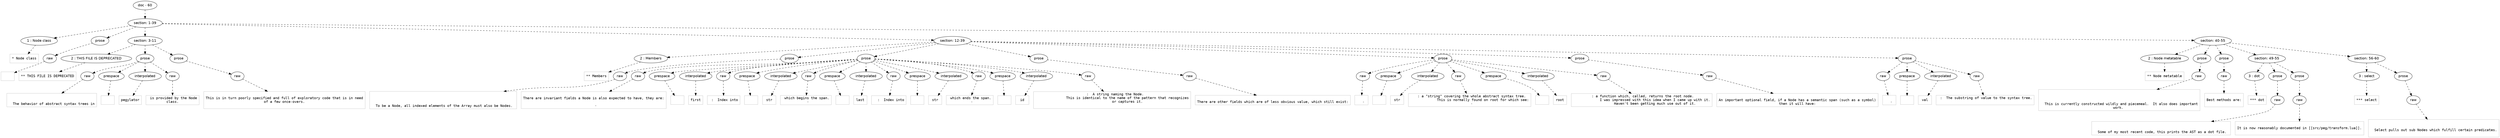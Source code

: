 digraph hierarchy {

node [fontname=Helvetica]
edge [style=dashed]

doc_0 [label="doc - 60"]


doc_0 -> { section_1}
{rank=same; section_1}

section_1 [label="section: 1-39"]


section_1 -> { header_2 prose_3 section_4 section_5 section_6}
{rank=same; header_2 prose_3 section_4 section_5 section_6}

header_2 [label="1 : Node class"]

prose_3 [label="prose"]

section_4 [label="section: 3-11"]

section_5 [label="section: 12-39"]

section_6 [label="section: 40-55"]


header_2 -> leaf_7
leaf_7  [color=Gray,shape=rectangle,fontname=Inconsolata,label="* Node class"]
prose_3 -> { raw_8}
{rank=same; raw_8}

raw_8 [label="raw"]


raw_8 -> leaf_9
leaf_9  [color=Gray,shape=rectangle,fontname=Inconsolata,label="
"]
section_4 -> { header_10 prose_11 prose_12}
{rank=same; header_10 prose_11 prose_12}

header_10 [label="2 : THIS FILE IS DEPRECATED"]

prose_11 [label="prose"]

prose_12 [label="prose"]


header_10 -> leaf_13
leaf_13  [color=Gray,shape=rectangle,fontname=Inconsolata,label="** THIS FILE IS DEPRECATED"]
prose_11 -> { raw_14 prespace_15 interpolated_16 raw_17}
{rank=same; raw_14 prespace_15 interpolated_16 raw_17}

raw_14 [label="raw"]

prespace_15 [label="prespace"]

interpolated_16 [label="interpolated"]

raw_17 [label="raw"]


raw_14 -> leaf_18
leaf_18  [color=Gray,shape=rectangle,fontname=Inconsolata,label="

  The behavior of abstract syntax trees in"]
prespace_15 -> leaf_19
leaf_19  [color=Gray,shape=rectangle,fontname=Inconsolata,label=" "]
interpolated_16 -> leaf_20
leaf_20  [color=Gray,shape=rectangle,fontname=Inconsolata,label="pegylator"]
raw_17 -> leaf_21
leaf_21  [color=Gray,shape=rectangle,fontname=Inconsolata,label=" is provided by the Node
class.
"]
prose_12 -> { raw_22}
{rank=same; raw_22}

raw_22 [label="raw"]


raw_22 -> leaf_23
leaf_23  [color=Gray,shape=rectangle,fontname=Inconsolata,label="
This is in turn poorly specified and full of exploratory code that is in need
of a few once-overs.

"]
section_5 -> { header_24 prose_25 prose_26 prose_27 prose_28 prose_29 prose_30}
{rank=same; header_24 prose_25 prose_26 prose_27 prose_28 prose_29 prose_30}

header_24 [label="2 : Members"]

prose_25 [label="prose"]

prose_26 [label="prose"]

prose_27 [label="prose"]

prose_28 [label="prose"]

prose_29 [label="prose"]

prose_30 [label="prose"]


header_24 -> leaf_31
leaf_31  [color=Gray,shape=rectangle,fontname=Inconsolata,label="** Members"]
prose_25 -> { raw_32}
{rank=same; raw_32}

raw_32 [label="raw"]


raw_32 -> leaf_33
leaf_33  [color=Gray,shape=rectangle,fontname=Inconsolata,label="


  To be a Node, all indexed elements of the Array must also be Nodes. 
"]
prose_26 -> { raw_34 prespace_35 interpolated_36 raw_37 prespace_38 interpolated_39 raw_40 prespace_41 interpolated_42 raw_43 prespace_44 interpolated_45 raw_46 prespace_47 interpolated_48 raw_49}
{rank=same; raw_34 prespace_35 interpolated_36 raw_37 prespace_38 interpolated_39 raw_40 prespace_41 interpolated_42 raw_43 prespace_44 interpolated_45 raw_46 prespace_47 interpolated_48 raw_49}

raw_34 [label="raw"]

prespace_35 [label="prespace"]

interpolated_36 [label="interpolated"]

raw_37 [label="raw"]

prespace_38 [label="prespace"]

interpolated_39 [label="interpolated"]

raw_40 [label="raw"]

prespace_41 [label="prespace"]

interpolated_42 [label="interpolated"]

raw_43 [label="raw"]

prespace_44 [label="prespace"]

interpolated_45 [label="interpolated"]

raw_46 [label="raw"]

prespace_47 [label="prespace"]

interpolated_48 [label="interpolated"]

raw_49 [label="raw"]


raw_34 -> leaf_50
leaf_50  [color=Gray,shape=rectangle,fontname=Inconsolata,label="
There are invariant fields a Node is also expected to have, they are:
 
  -"]
prespace_35 -> leaf_51
leaf_51  [color=Gray,shape=rectangle,fontname=Inconsolata,label=" "]
interpolated_36 -> leaf_52
leaf_52  [color=Gray,shape=rectangle,fontname=Inconsolata,label="first"]
raw_37 -> leaf_53
leaf_53  [color=Gray,shape=rectangle,fontname=Inconsolata,label=" :  Index into"]
prespace_38 -> leaf_54
leaf_54  [color=Gray,shape=rectangle,fontname=Inconsolata,label=" "]
interpolated_39 -> leaf_55
leaf_55  [color=Gray,shape=rectangle,fontname=Inconsolata,label="str"]
raw_40 -> leaf_56
leaf_56  [color=Gray,shape=rectangle,fontname=Inconsolata,label=" which begins the span.
  -"]
prespace_41 -> leaf_57
leaf_57  [color=Gray,shape=rectangle,fontname=Inconsolata,label=" "]
interpolated_42 -> leaf_58
leaf_58  [color=Gray,shape=rectangle,fontname=Inconsolata,label="last"]
raw_43 -> leaf_59
leaf_59  [color=Gray,shape=rectangle,fontname=Inconsolata,label="  :  Index into"]
prespace_44 -> leaf_60
leaf_60  [color=Gray,shape=rectangle,fontname=Inconsolata,label=" "]
interpolated_45 -> leaf_61
leaf_61  [color=Gray,shape=rectangle,fontname=Inconsolata,label="str"]
raw_46 -> leaf_62
leaf_62  [color=Gray,shape=rectangle,fontname=Inconsolata,label=" which ends the span.
  -"]
prespace_47 -> leaf_63
leaf_63  [color=Gray,shape=rectangle,fontname=Inconsolata,label=" "]
interpolated_48 -> leaf_64
leaf_64  [color=Gray,shape=rectangle,fontname=Inconsolata,label="id"]
raw_49 -> leaf_65
leaf_65  [color=Gray,shape=rectangle,fontname=Inconsolata,label="    :  A string naming the Node. 
               This is identical to the name of the pattern that recognizes
               or captures it.

"]
prose_27 -> { raw_66}
{rank=same; raw_66}

raw_66 [label="raw"]


raw_66 -> leaf_67
leaf_67  [color=Gray,shape=rectangle,fontname=Inconsolata,label="
There are other fields which are of less obvious value, which still exist:
"]
prose_28 -> { raw_68 prespace_69 interpolated_70 raw_71 prespace_72 interpolated_73 raw_74}
{rank=same; raw_68 prespace_69 interpolated_70 raw_71 prespace_72 interpolated_73 raw_74}

raw_68 [label="raw"]

prespace_69 [label="prespace"]

interpolated_70 [label="interpolated"]

raw_71 [label="raw"]

prespace_72 [label="prespace"]

interpolated_73 [label="interpolated"]

raw_74 [label="raw"]


raw_68 -> leaf_75
leaf_75  [color=Gray,shape=rectangle,fontname=Inconsolata,label="
  -"]
prespace_69 -> leaf_76
leaf_76  [color=Gray,shape=rectangle,fontname=Inconsolata,label=" "]
interpolated_70 -> leaf_77
leaf_77  [color=Gray,shape=rectangle,fontname=Inconsolata,label="str"]
raw_71 -> leaf_78
leaf_78  [color=Gray,shape=rectangle,fontname=Inconsolata,label="  : a \"string\" covering the whole abstract syntax tree.
             This is normally found on root for which see:
  -"]
prespace_72 -> leaf_79
leaf_79  [color=Gray,shape=rectangle,fontname=Inconsolata,label=" "]
interpolated_73 -> leaf_80
leaf_80  [color=Gray,shape=rectangle,fontname=Inconsolata,label="root"]
raw_74 -> leaf_81
leaf_81  [color=Gray,shape=rectangle,fontname=Inconsolata,label=" : a function which, called, returns the root node.
             I was impressed with this idea when I came up with it.
             Haven't been getting much use out of it.
"]
prose_29 -> { raw_82}
{rank=same; raw_82}

raw_82 [label="raw"]


raw_82 -> leaf_83
leaf_83  [color=Gray,shape=rectangle,fontname=Inconsolata,label="
An important optional field, if a Node has a semantic span (such as a symbol)
then it will have:
"]
prose_30 -> { raw_84 prespace_85 interpolated_86 raw_87}
{rank=same; raw_84 prespace_85 interpolated_86 raw_87}

raw_84 [label="raw"]

prespace_85 [label="prespace"]

interpolated_86 [label="interpolated"]

raw_87 [label="raw"]


raw_84 -> leaf_88
leaf_88  [color=Gray,shape=rectangle,fontname=Inconsolata,label="
  -"]
prespace_85 -> leaf_89
leaf_89  [color=Gray,shape=rectangle,fontname=Inconsolata,label=" "]
interpolated_86 -> leaf_90
leaf_90  [color=Gray,shape=rectangle,fontname=Inconsolata,label="val"]
raw_87 -> leaf_91
leaf_91  [color=Gray,shape=rectangle,fontname=Inconsolata,label=" :  The substring of value to the syntax tree.

"]
section_6 -> { header_92 prose_93 prose_94 section_95 section_96}
{rank=same; header_92 prose_93 prose_94 section_95 section_96}

header_92 [label="2 : Node metatable"]

prose_93 [label="prose"]

prose_94 [label="prose"]

section_95 [label="section: 49-55"]

section_96 [label="section: 56-60"]


header_92 -> leaf_97
leaf_97  [color=Gray,shape=rectangle,fontname=Inconsolata,label="** Node metatable"]
prose_93 -> { raw_98}
{rank=same; raw_98}

raw_98 [label="raw"]


raw_98 -> leaf_99
leaf_99  [color=Gray,shape=rectangle,fontname=Inconsolata,label="


  This is currently constructed wildly and piecemeal.  It also does important
work. 
"]
prose_94 -> { raw_100}
{rank=same; raw_100}

raw_100 [label="raw"]


raw_100 -> leaf_101
leaf_101  [color=Gray,shape=rectangle,fontname=Inconsolata,label="
Best methods are:

"]
section_95 -> { header_102 prose_103 prose_104}
{rank=same; header_102 prose_103 prose_104}

header_102 [label="3 : dot"]

prose_103 [label="prose"]

prose_104 [label="prose"]


header_102 -> leaf_105
leaf_105  [color=Gray,shape=rectangle,fontname=Inconsolata,label="*** dot"]
prose_103 -> { raw_106}
{rank=same; raw_106}

raw_106 [label="raw"]


raw_106 -> leaf_107
leaf_107  [color=Gray,shape=rectangle,fontname=Inconsolata,label="

  Some of my most recent code, this prints the AST as a dot file. 
"]
prose_104 -> { raw_108}
{rank=same; raw_108}

raw_108 [label="raw"]


raw_108 -> leaf_109
leaf_109  [color=Gray,shape=rectangle,fontname=Inconsolata,label="
It is now reasonably documented in [[src/peg/transform.lua]].

"]
section_96 -> { header_110 prose_111}
{rank=same; header_110 prose_111}

header_110 [label="3 : select"]

prose_111 [label="prose"]


header_110 -> leaf_112
leaf_112  [color=Gray,shape=rectangle,fontname=Inconsolata,label="*** select"]
prose_111 -> { raw_113}
{rank=same; raw_113}

raw_113 [label="raw"]


raw_113 -> leaf_114
leaf_114  [color=Gray,shape=rectangle,fontname=Inconsolata,label="

  Select pulls out sub Nodes which fulfill certain predicates.

"]

}
